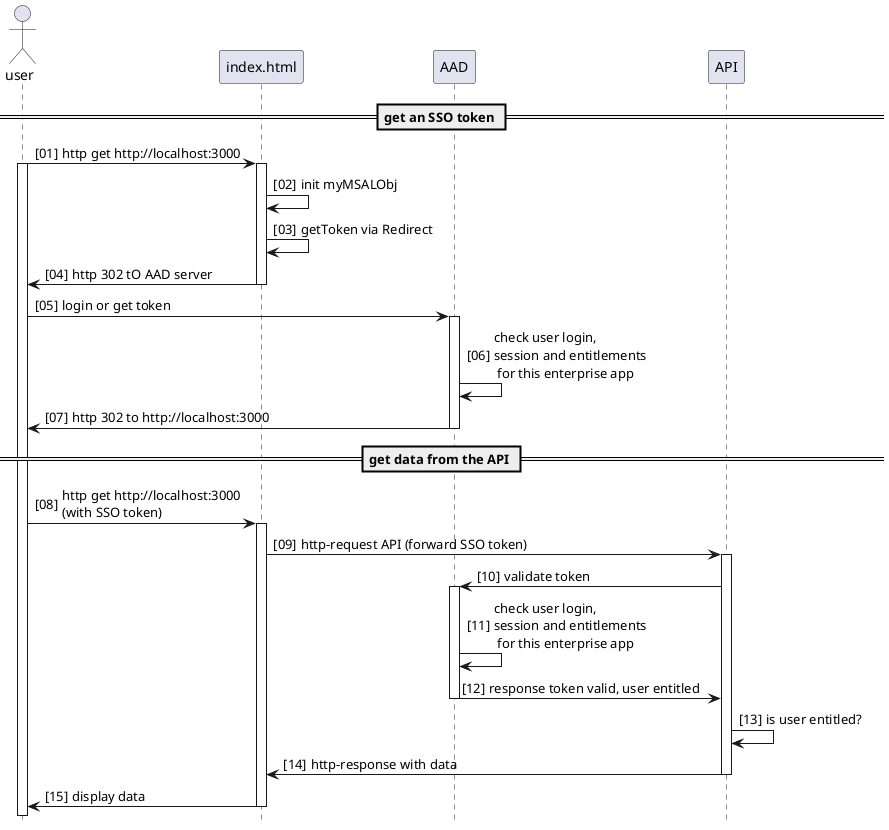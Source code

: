 @startuml
hide footbox
autonumber 1 1 "[00]"

actor user

== get an SSO token ==

user -> index.html: http get http://localhost:3000
activate user
activate index.html
index.html -> index.html: init myMSALObj
index.html -> index.html: getToken via Redirect
index.html -> user: http 302 tO AAD server
deactivate index.html
user -> AAD: login or get token
activate AAD
AAD -> AAD: check user login, \nsession and entitlements\n for this enterprise app
AAD -> user: http 302 to http://localhost:3000
deactivate AAD

== get data from the API ==

user -> index.html: http get http://localhost:3000 \n(with SSO token)
activate index.html
index.html -> API: http-request API (forward SSO token)
activate API
API -> AAD: validate token
activate AAD
AAD -> AAD: check user login, \nsession and entitlements\n for this enterprise app
AAD -> API: response token valid, user entitled
deactivate AAD
API -> API: is user entitled?
API -> index.html: http-response with data
deactivate API

index.html -> user: display data
deactivate index.html

@enduml
